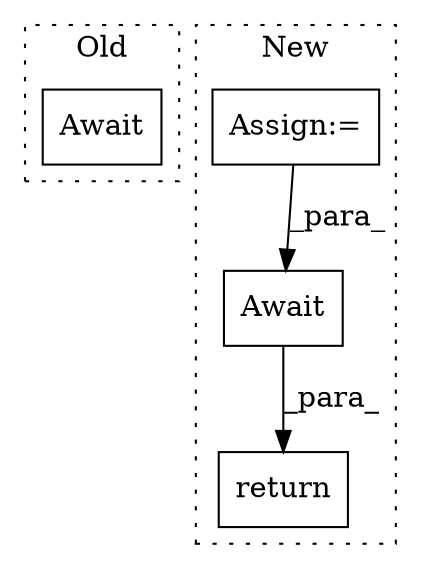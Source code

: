 digraph G {
subgraph cluster0 {
1 [label="Await" a="70" s="7479" l="6" shape="box"];
label = "Old";
style="dotted";
}
subgraph cluster1 {
2 [label="return" a="93" s="8402" l="7" shape="box"];
3 [label="Assign:=" a="68" s="8129" l="3" shape="box"];
4 [label="Await" a="70" s="8409" l="6" shape="box"];
label = "New";
style="dotted";
}
3 -> 4 [label="_para_"];
4 -> 2 [label="_para_"];
}